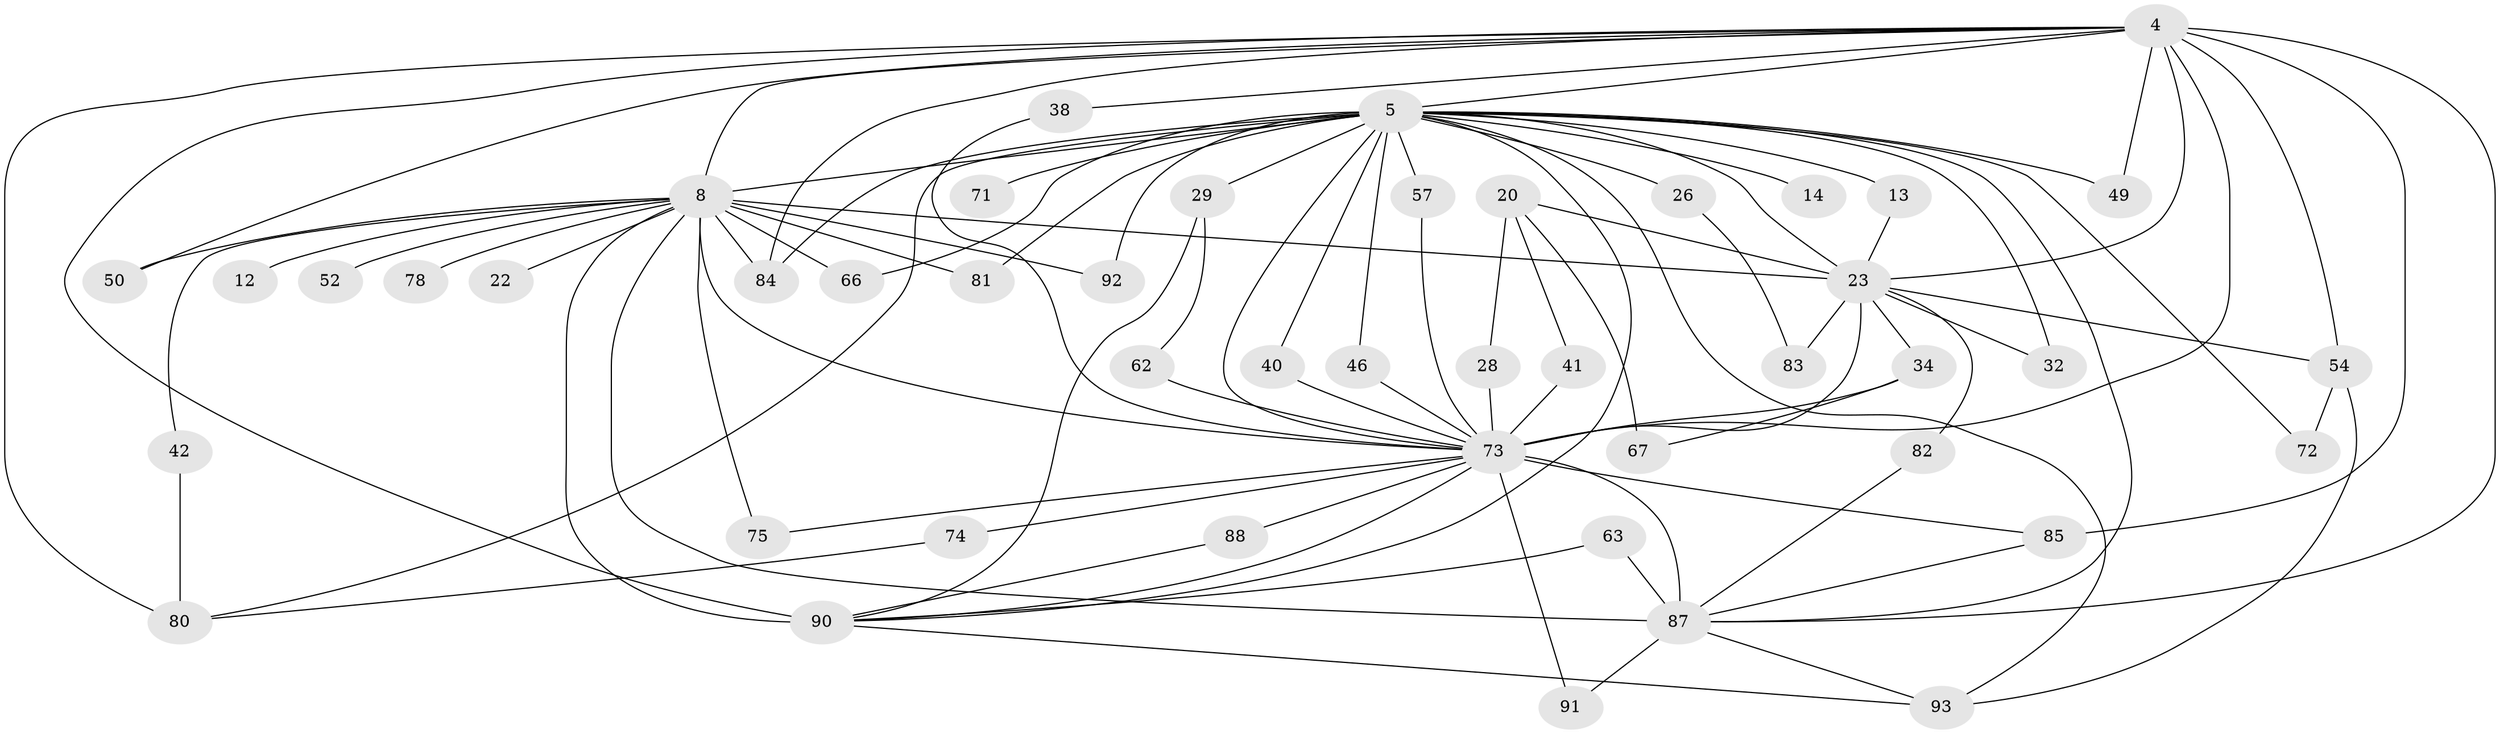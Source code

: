 // original degree distribution, {22: 0.010752688172043012, 18: 0.010752688172043012, 14: 0.010752688172043012, 16: 0.021505376344086023, 29: 0.010752688172043012, 15: 0.010752688172043012, 25: 0.010752688172043012, 19: 0.010752688172043012, 21: 0.010752688172043012, 5: 0.043010752688172046, 2: 0.5268817204301075, 3: 0.21505376344086022, 4: 0.07526881720430108, 6: 0.010752688172043012, 7: 0.010752688172043012, 8: 0.010752688172043012}
// Generated by graph-tools (version 1.1) at 2025/43/03/09/25 04:43:21]
// undirected, 46 vertices, 92 edges
graph export_dot {
graph [start="1"]
  node [color=gray90,style=filled];
  4 [super="+2"];
  5 [super="+1"];
  8 [super="+7"];
  12;
  13;
  14;
  20;
  22;
  23 [super="+16+6"];
  26;
  28;
  29;
  32;
  34;
  38;
  40 [super="+27"];
  41;
  42;
  46;
  49;
  50;
  52;
  54 [super="+15"];
  57 [super="+45"];
  62;
  63;
  66 [super="+65"];
  67 [super="+53"];
  71 [super="+60"];
  72;
  73 [super="+69+21"];
  74;
  75;
  78;
  80 [super="+11"];
  81;
  82;
  83;
  84 [super="+59+79"];
  85 [super="+64+58+44"];
  87 [super="+56+77+24+76+36"];
  88;
  90 [super="+61+86"];
  91;
  92;
  93 [super="+89"];
  4 -- 5 [weight=4];
  4 -- 8 [weight=4];
  4 -- 50;
  4 -- 54 [weight=2];
  4 -- 80 [weight=2];
  4 -- 84 [weight=2];
  4 -- 38;
  4 -- 49;
  4 -- 23 [weight=4];
  4 -- 87;
  4 -- 73 [weight=6];
  4 -- 85 [weight=3];
  4 -- 90;
  5 -- 8 [weight=4];
  5 -- 14 [weight=2];
  5 -- 26 [weight=2];
  5 -- 29 [weight=2];
  5 -- 40;
  5 -- 49;
  5 -- 71 [weight=4];
  5 -- 72;
  5 -- 73 [weight=6];
  5 -- 92;
  5 -- 13;
  5 -- 81;
  5 -- 93;
  5 -- 32;
  5 -- 46;
  5 -- 57 [weight=2];
  5 -- 80;
  5 -- 23 [weight=5];
  5 -- 84 [weight=2];
  5 -- 66;
  5 -- 87 [weight=3];
  5 -- 90;
  8 -- 12 [weight=2];
  8 -- 23 [weight=5];
  8 -- 42;
  8 -- 81;
  8 -- 66;
  8 -- 75;
  8 -- 78;
  8 -- 22;
  8 -- 90 [weight=5];
  8 -- 92;
  8 -- 50;
  8 -- 52;
  8 -- 73 [weight=4];
  8 -- 87 [weight=4];
  8 -- 84 [weight=2];
  13 -- 23;
  20 -- 28;
  20 -- 41;
  20 -- 67 [weight=2];
  20 -- 23 [weight=2];
  23 -- 32;
  23 -- 34;
  23 -- 82;
  23 -- 83;
  23 -- 54;
  23 -- 73 [weight=6];
  26 -- 83;
  28 -- 73;
  29 -- 62;
  29 -- 90;
  34 -- 67;
  34 -- 73;
  38 -- 73;
  40 -- 73;
  41 -- 73;
  42 -- 80;
  46 -- 73;
  54 -- 72;
  54 -- 93;
  57 -- 73;
  62 -- 73;
  63 -- 87;
  63 -- 90;
  73 -- 74;
  73 -- 75;
  73 -- 88;
  73 -- 87 [weight=4];
  73 -- 91;
  73 -- 90;
  73 -- 85;
  74 -- 80;
  82 -- 87;
  85 -- 87;
  87 -- 91;
  87 -- 93;
  88 -- 90;
  90 -- 93;
}

